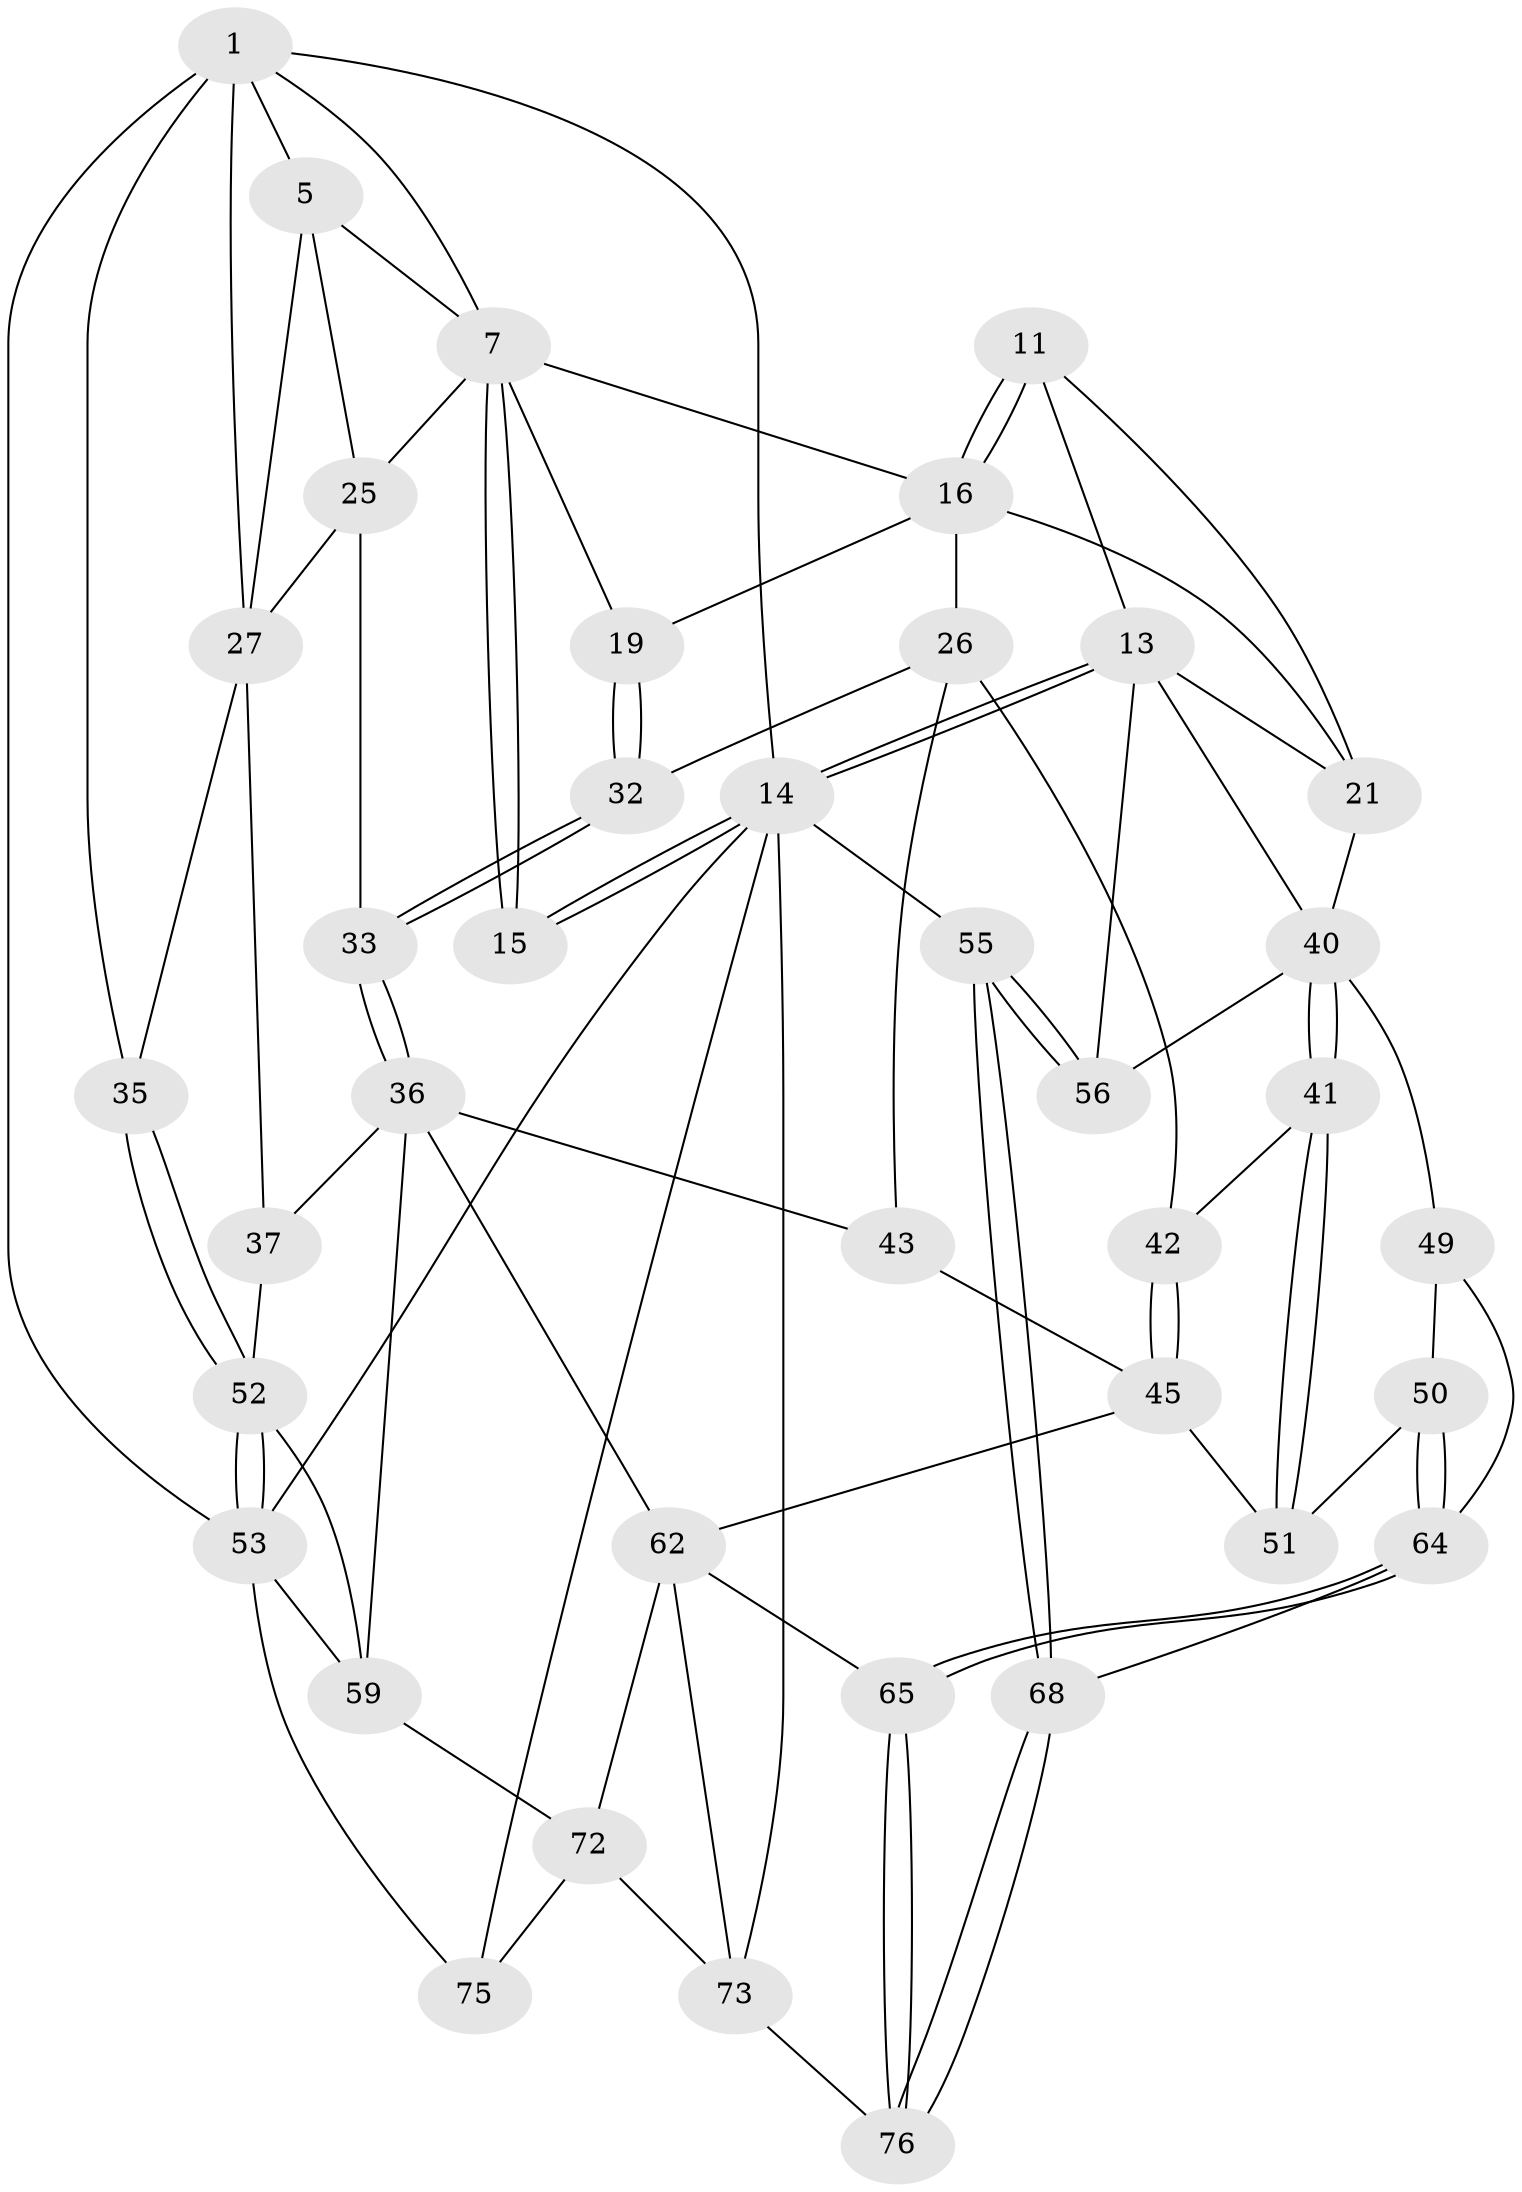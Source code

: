 // original degree distribution, {3: 0.0379746835443038, 6: 0.20253164556962025, 5: 0.5443037974683544, 4: 0.21518987341772153}
// Generated by graph-tools (version 1.1) at 2025/17/03/09/25 04:17:08]
// undirected, 39 vertices, 93 edges
graph export_dot {
graph [start="1"]
  node [color=gray90,style=filled];
  1 [pos="+0.4164107217874414+0",super="+2"];
  5 [pos="+0.22717454111772978+0.1268130835298226",super="+24+6"];
  7 [pos="+0.6191577865466568+0",super="+8"];
  11 [pos="+0.7160762988006267+0",super="+12"];
  13 [pos="+1+0",super="+39"];
  14 [pos="+1+0",super="+54"];
  15 [pos="+0.6626696470404018+0"];
  16 [pos="+0.7193085223175073+0.2067815677719419",super="+22+17"];
  19 [pos="+0.5345935121363852+0.1772902765224128"];
  21 [pos="+0.8340691339166217+0.21299461471313716",super="+38"];
  25 [pos="+0.4302559277486251+0.1985029094864289",super="+29"];
  26 [pos="+0.6933188723175676+0.2796190873685536",super="+30"];
  27 [pos="+0.3657716638652239+0.23283421663277984",super="+28"];
  32 [pos="+0.6056183265489499+0.32622250258472485"];
  33 [pos="+0.43225617468330546+0.35840752447054036"];
  35 [pos="+0+0.19179440390382496"];
  36 [pos="+0.3784882462940303+0.44687908430378326",super="+44"];
  37 [pos="+0.24258066303579817+0.43708856475292907"];
  40 [pos="+0.8514335249582305+0.4188522733589343",super="+47"];
  41 [pos="+0.7562924291857901+0.49314241826420707"];
  42 [pos="+0.7478542435599335+0.4883821183499421"];
  43 [pos="+0.4941891579524509+0.5474904799399821"];
  45 [pos="+0.514141132866074+0.5512726439734689",super="+61"];
  49 [pos="+0.849046073274345+0.5847733662155293"];
  50 [pos="+0.805901455485433+0.557457853080778"];
  51 [pos="+0.7564460883591473+0.493577930206147"];
  52 [pos="+0+0.5088372815254706",super="+57"];
  53 [pos="+0+0.8125870907842282",super="+69"];
  55 [pos="+1+1"];
  56 [pos="+1+0.5619580621483593"];
  59 [pos="+0.3590634836940832+0.6985517811035065",super="+60+70"];
  62 [pos="+0.640981364019328+0.7262458779486605",super="+66+63"];
  64 [pos="+0.7320558604952998+0.7626833655218963",super="+67"];
  65 [pos="+0.7013562834207777+0.7831483954916295"];
  68 [pos="+1+0.9939406090806759"];
  72 [pos="+0.5008815523380955+0.7983694357159444",super="+74"];
  73 [pos="+0.5675598810494241+0.863392343683964",super="+77"];
  75 [pos="+0.31541048318335885+0.9819435880422648"];
  76 [pos="+0.7265289759421922+0.8495420183526747"];
  1 -- 7;
  1 -- 35;
  1 -- 5;
  1 -- 53;
  1 -- 14;
  1 -- 27;
  5 -- 27;
  5 -- 25;
  5 -- 7;
  7 -- 15;
  7 -- 15;
  7 -- 19;
  7 -- 25;
  7 -- 16;
  11 -- 16;
  11 -- 16;
  11 -- 13;
  11 -- 21;
  13 -- 14;
  13 -- 14;
  13 -- 56;
  13 -- 21;
  13 -- 40;
  14 -- 15;
  14 -- 15;
  14 -- 53;
  14 -- 55;
  14 -- 73;
  14 -- 75;
  16 -- 26 [weight=2];
  16 -- 21;
  16 -- 19;
  19 -- 32;
  19 -- 32;
  21 -- 40;
  25 -- 27;
  25 -- 33;
  26 -- 32;
  26 -- 43;
  26 -- 42;
  27 -- 37;
  27 -- 35;
  32 -- 33;
  32 -- 33;
  33 -- 36;
  33 -- 36;
  35 -- 52;
  35 -- 52;
  36 -- 37;
  36 -- 59;
  36 -- 43;
  36 -- 62;
  37 -- 52;
  40 -- 41;
  40 -- 41;
  40 -- 49;
  40 -- 56;
  41 -- 42;
  41 -- 51;
  41 -- 51;
  42 -- 45;
  42 -- 45;
  43 -- 45;
  45 -- 51;
  45 -- 62;
  49 -- 50;
  49 -- 64;
  50 -- 51;
  50 -- 64;
  50 -- 64;
  52 -- 53;
  52 -- 53;
  52 -- 59;
  53 -- 75;
  53 -- 59 [weight=2];
  55 -- 56;
  55 -- 56;
  55 -- 68;
  55 -- 68;
  59 -- 72;
  62 -- 73;
  62 -- 65;
  62 -- 72;
  64 -- 65;
  64 -- 65;
  64 -- 68;
  65 -- 76;
  65 -- 76;
  68 -- 76;
  68 -- 76;
  72 -- 73;
  72 -- 75;
  73 -- 76;
}

